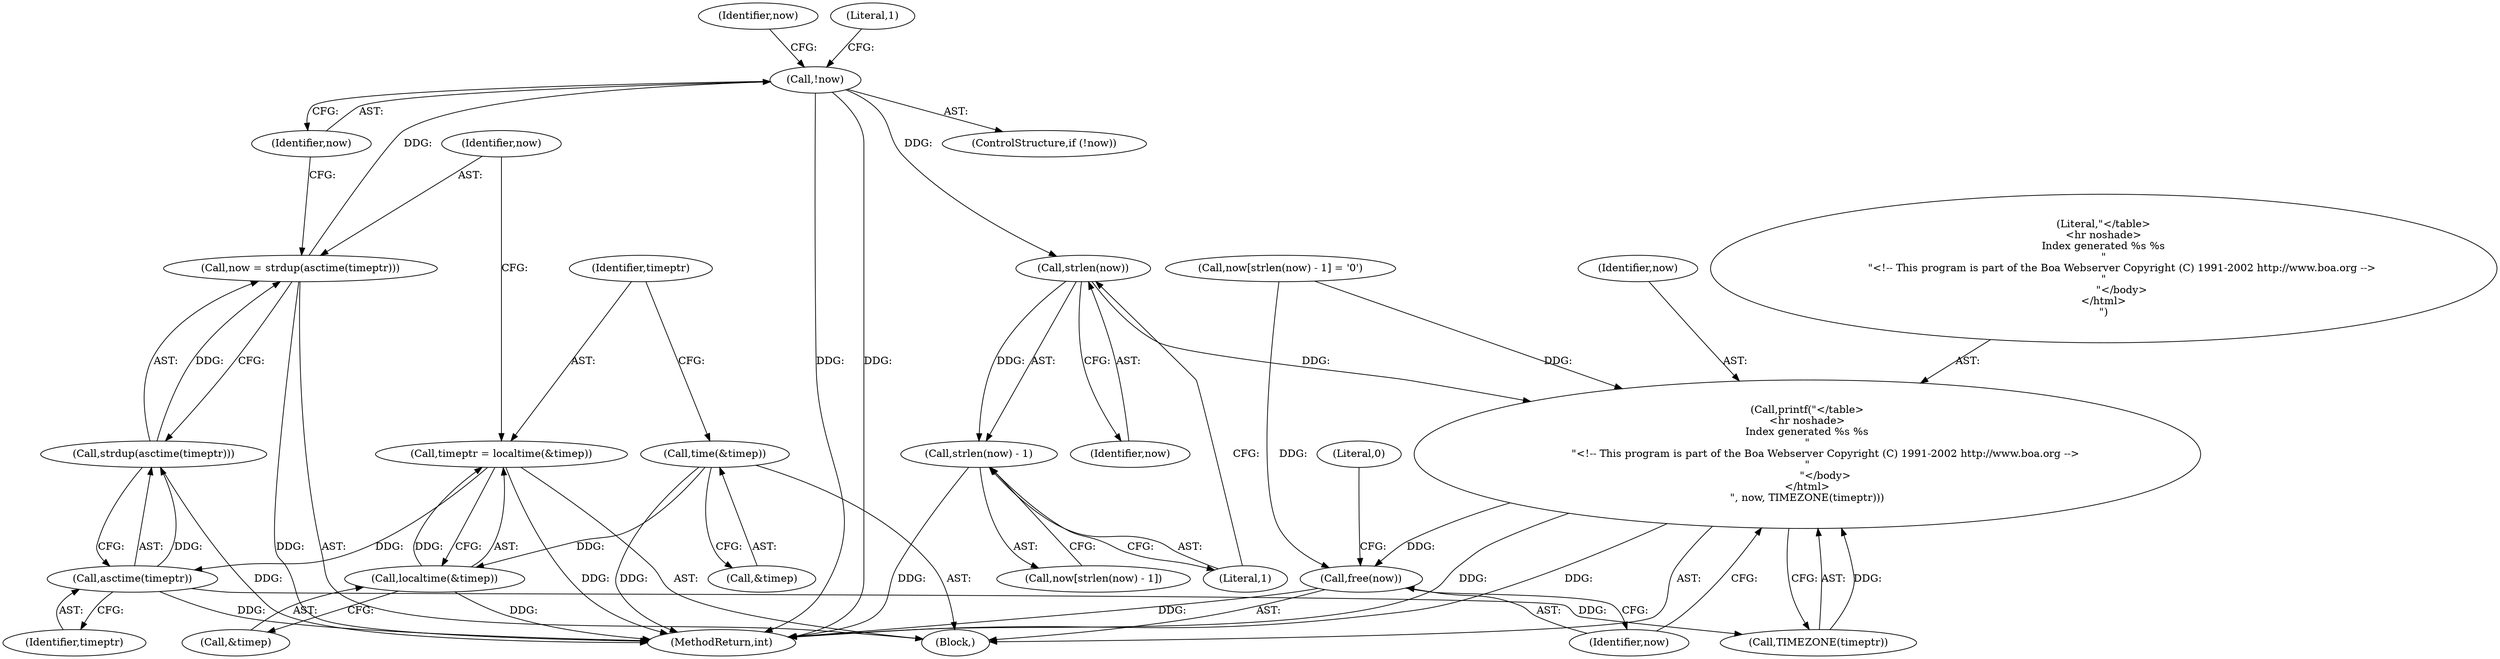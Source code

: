 digraph "0_boa_e139b87835994d007fbd64eead6c1455d7b8cf4e_1@API" {
"1000174" [label="(Call,strlen(now))"];
"1000164" [label="(Call,!now)"];
"1000158" [label="(Call,now = strdup(asctime(timeptr)))"];
"1000160" [label="(Call,strdup(asctime(timeptr)))"];
"1000161" [label="(Call,asctime(timeptr))"];
"1000153" [label="(Call,timeptr = localtime(&timep))"];
"1000155" [label="(Call,localtime(&timep))"];
"1000150" [label="(Call,time(&timep))"];
"1000173" [label="(Call,strlen(now) - 1)"];
"1000178" [label="(Call,printf(\"</table>\n<hr noshade>\nIndex generated %s %s\n\"\n           \"<!-- This program is part of the Boa Webserver Copyright (C) 1991-2002 http://www.boa.org -->\n\"\n           \"</body>\n</html>\n\", now, TIMEZONE(timeptr)))"];
"1000183" [label="(Call,free(now))"];
"1000187" [label="(MethodReturn,int)"];
"1000172" [label="(Identifier,now)"];
"1000165" [label="(Identifier,now)"];
"1000183" [label="(Call,free(now))"];
"1000186" [label="(Literal,0)"];
"1000161" [label="(Call,asctime(timeptr))"];
"1000170" [label="(Call,now[strlen(now) - 1] = '\0')"];
"1000150" [label="(Call,time(&timep))"];
"1000155" [label="(Call,localtime(&timep))"];
"1000175" [label="(Identifier,now)"];
"1000164" [label="(Call,!now)"];
"1000163" [label="(ControlStructure,if (!now))"];
"1000176" [label="(Literal,1)"];
"1000162" [label="(Identifier,timeptr)"];
"1000181" [label="(Call,TIMEZONE(timeptr))"];
"1000180" [label="(Identifier,now)"];
"1000159" [label="(Identifier,now)"];
"1000184" [label="(Identifier,now)"];
"1000178" [label="(Call,printf(\"</table>\n<hr noshade>\nIndex generated %s %s\n\"\n           \"<!-- This program is part of the Boa Webserver Copyright (C) 1991-2002 http://www.boa.org -->\n\"\n           \"</body>\n</html>\n\", now, TIMEZONE(timeptr)))"];
"1000174" [label="(Call,strlen(now))"];
"1000158" [label="(Call,now = strdup(asctime(timeptr)))"];
"1000169" [label="(Literal,1)"];
"1000153" [label="(Call,timeptr = localtime(&timep))"];
"1000171" [label="(Call,now[strlen(now) - 1])"];
"1000173" [label="(Call,strlen(now) - 1)"];
"1000156" [label="(Call,&timep)"];
"1000151" [label="(Call,&timep)"];
"1000179" [label="(Literal,\"</table>\n<hr noshade>\nIndex generated %s %s\n\"\n           \"<!-- This program is part of the Boa Webserver Copyright (C) 1991-2002 http://www.boa.org -->\n\"\n           \"</body>\n</html>\n\")"];
"1000154" [label="(Identifier,timeptr)"];
"1000160" [label="(Call,strdup(asctime(timeptr)))"];
"1000103" [label="(Block,)"];
"1000174" -> "1000173"  [label="AST: "];
"1000174" -> "1000175"  [label="CFG: "];
"1000175" -> "1000174"  [label="AST: "];
"1000176" -> "1000174"  [label="CFG: "];
"1000174" -> "1000173"  [label="DDG: "];
"1000164" -> "1000174"  [label="DDG: "];
"1000174" -> "1000178"  [label="DDG: "];
"1000164" -> "1000163"  [label="AST: "];
"1000164" -> "1000165"  [label="CFG: "];
"1000165" -> "1000164"  [label="AST: "];
"1000169" -> "1000164"  [label="CFG: "];
"1000172" -> "1000164"  [label="CFG: "];
"1000164" -> "1000187"  [label="DDG: "];
"1000164" -> "1000187"  [label="DDG: "];
"1000158" -> "1000164"  [label="DDG: "];
"1000158" -> "1000103"  [label="AST: "];
"1000158" -> "1000160"  [label="CFG: "];
"1000159" -> "1000158"  [label="AST: "];
"1000160" -> "1000158"  [label="AST: "];
"1000165" -> "1000158"  [label="CFG: "];
"1000158" -> "1000187"  [label="DDG: "];
"1000160" -> "1000158"  [label="DDG: "];
"1000160" -> "1000161"  [label="CFG: "];
"1000161" -> "1000160"  [label="AST: "];
"1000160" -> "1000187"  [label="DDG: "];
"1000161" -> "1000160"  [label="DDG: "];
"1000161" -> "1000162"  [label="CFG: "];
"1000162" -> "1000161"  [label="AST: "];
"1000161" -> "1000187"  [label="DDG: "];
"1000153" -> "1000161"  [label="DDG: "];
"1000161" -> "1000181"  [label="DDG: "];
"1000153" -> "1000103"  [label="AST: "];
"1000153" -> "1000155"  [label="CFG: "];
"1000154" -> "1000153"  [label="AST: "];
"1000155" -> "1000153"  [label="AST: "];
"1000159" -> "1000153"  [label="CFG: "];
"1000153" -> "1000187"  [label="DDG: "];
"1000155" -> "1000153"  [label="DDG: "];
"1000155" -> "1000156"  [label="CFG: "];
"1000156" -> "1000155"  [label="AST: "];
"1000155" -> "1000187"  [label="DDG: "];
"1000150" -> "1000155"  [label="DDG: "];
"1000150" -> "1000103"  [label="AST: "];
"1000150" -> "1000151"  [label="CFG: "];
"1000151" -> "1000150"  [label="AST: "];
"1000154" -> "1000150"  [label="CFG: "];
"1000150" -> "1000187"  [label="DDG: "];
"1000173" -> "1000171"  [label="AST: "];
"1000173" -> "1000176"  [label="CFG: "];
"1000176" -> "1000173"  [label="AST: "];
"1000171" -> "1000173"  [label="CFG: "];
"1000173" -> "1000187"  [label="DDG: "];
"1000178" -> "1000103"  [label="AST: "];
"1000178" -> "1000181"  [label="CFG: "];
"1000179" -> "1000178"  [label="AST: "];
"1000180" -> "1000178"  [label="AST: "];
"1000181" -> "1000178"  [label="AST: "];
"1000184" -> "1000178"  [label="CFG: "];
"1000178" -> "1000187"  [label="DDG: "];
"1000178" -> "1000187"  [label="DDG: "];
"1000170" -> "1000178"  [label="DDG: "];
"1000181" -> "1000178"  [label="DDG: "];
"1000178" -> "1000183"  [label="DDG: "];
"1000183" -> "1000103"  [label="AST: "];
"1000183" -> "1000184"  [label="CFG: "];
"1000184" -> "1000183"  [label="AST: "];
"1000186" -> "1000183"  [label="CFG: "];
"1000183" -> "1000187"  [label="DDG: "];
"1000170" -> "1000183"  [label="DDG: "];
}
